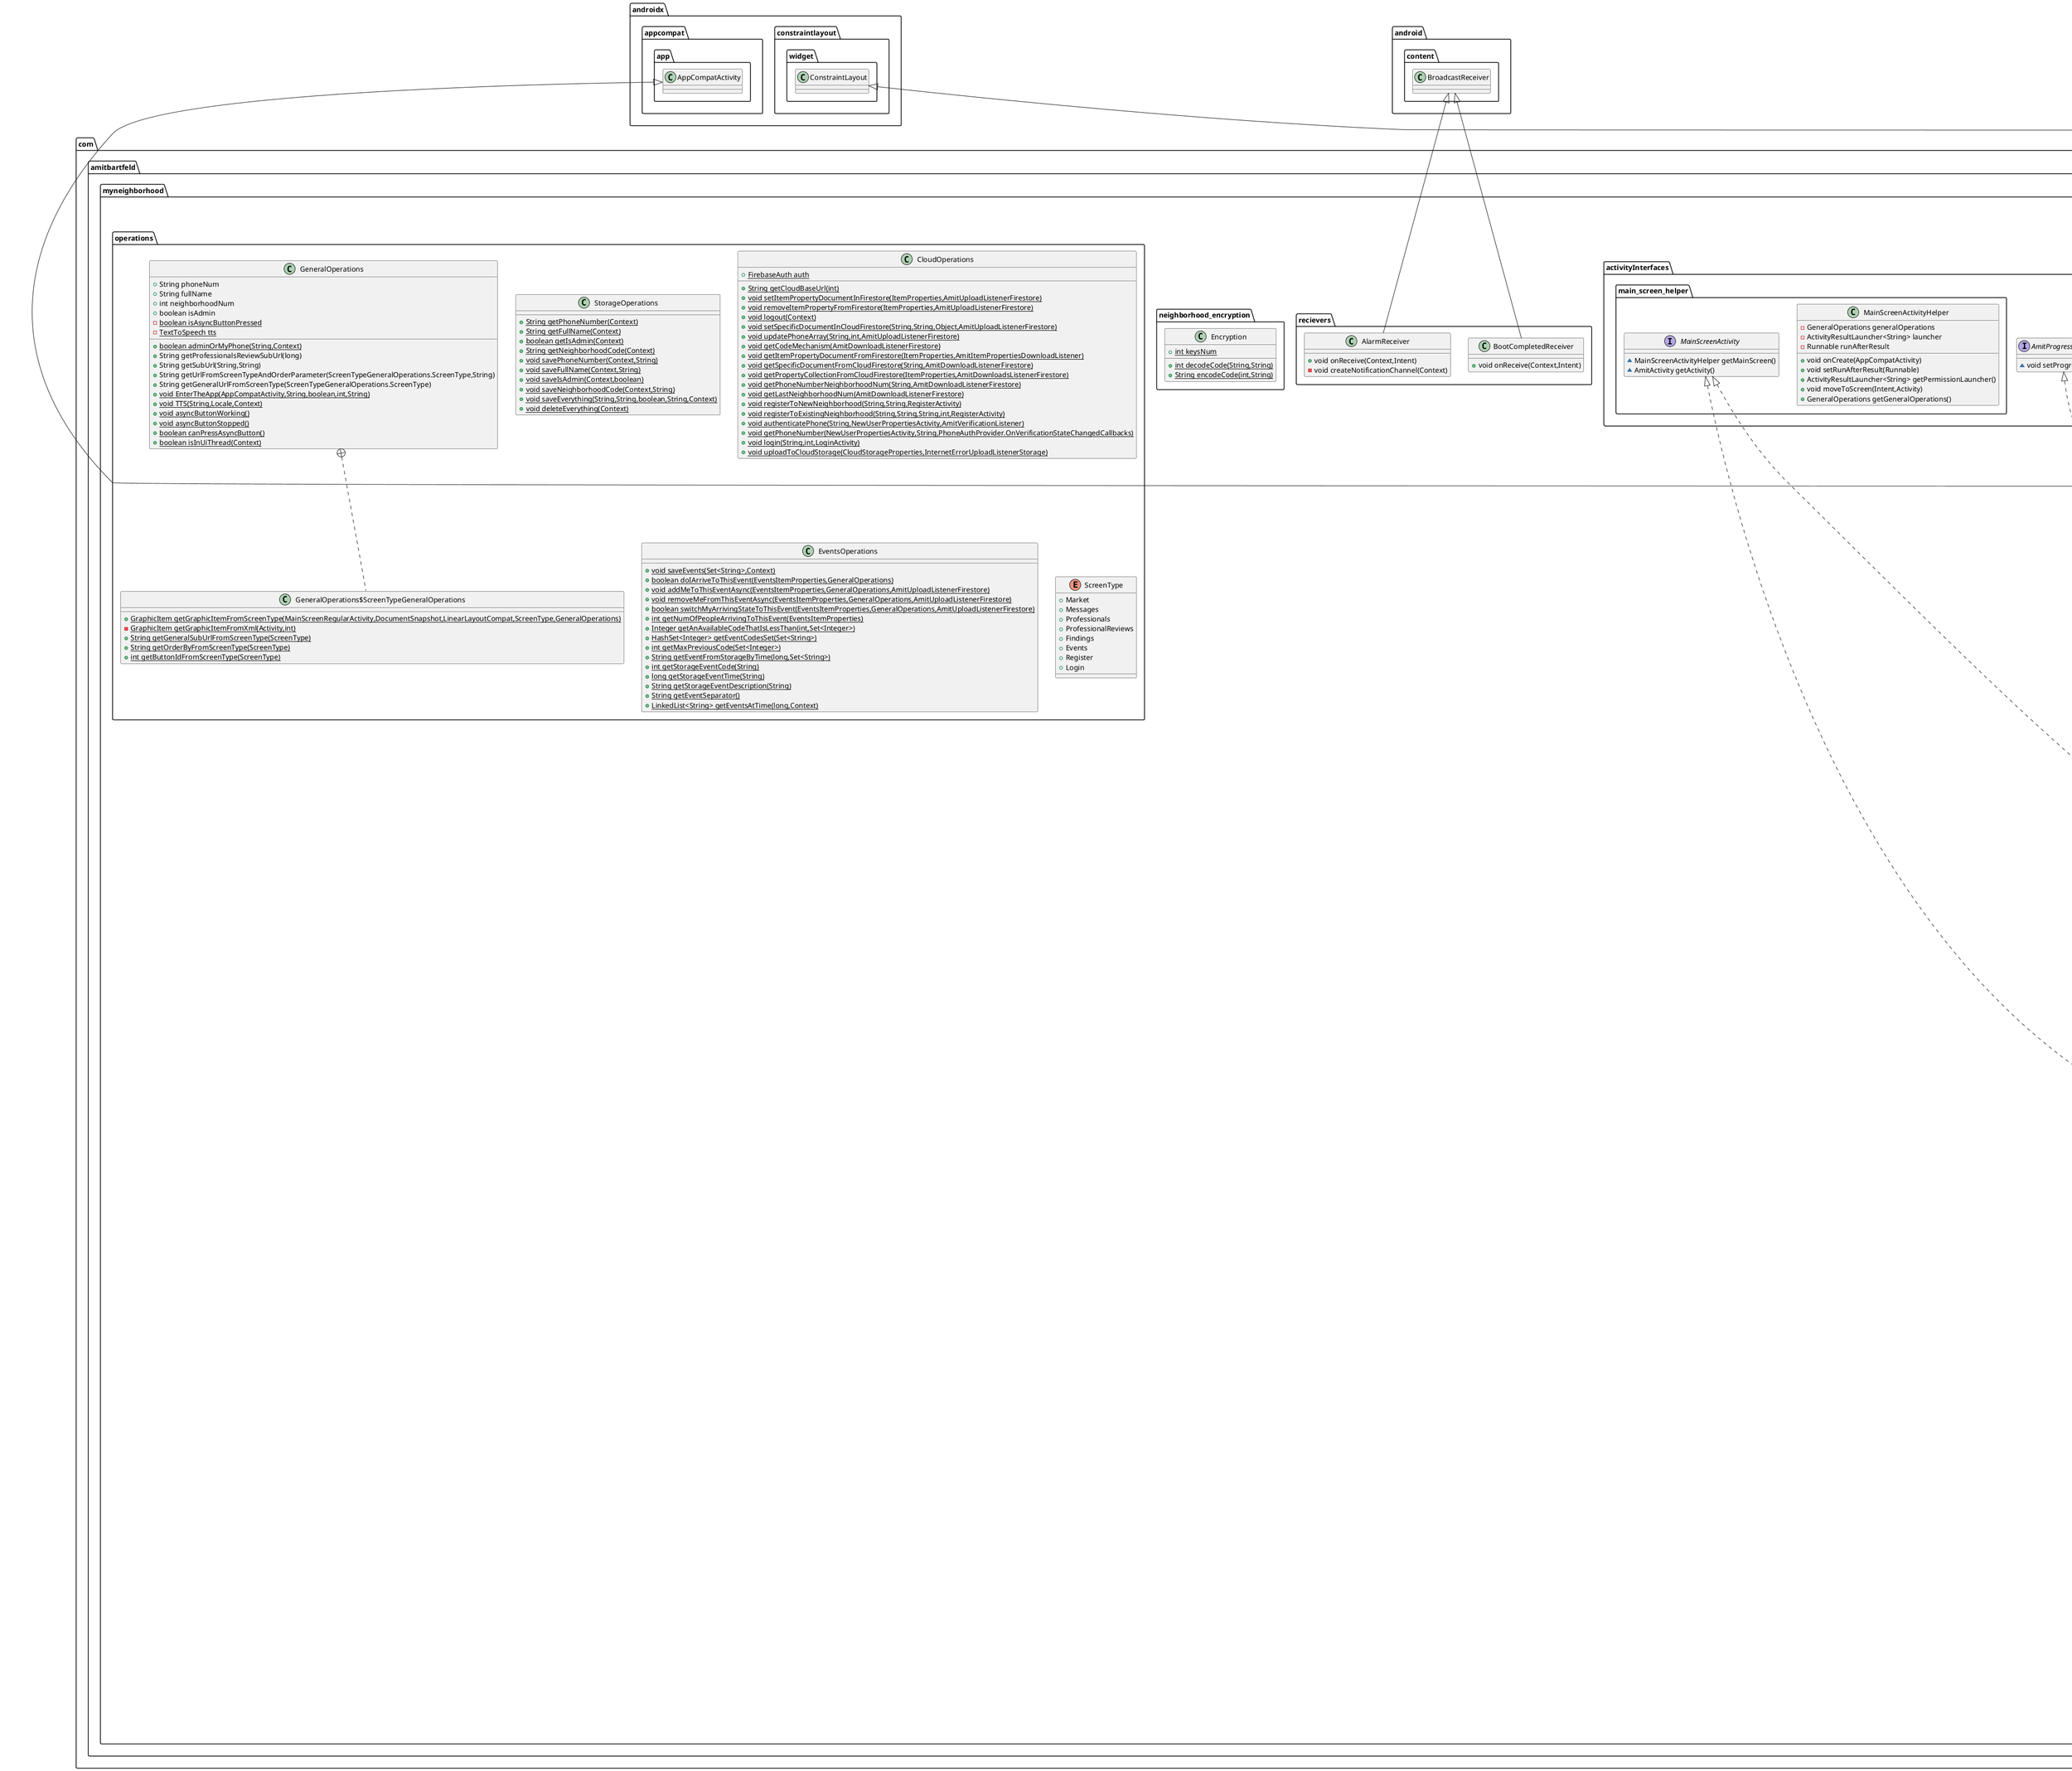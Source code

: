 @startuml
class com.amitbartfeld.myneighborhood.graphic_items.ProfessionalsGraphicItem {
+ void changeSpecificGraphicFields(ItemProperties)
}
class com.amitbartfeld.myneighborhood.activities.used_activities.MainActivity {
~ ActivityResultLauncher<String[]> permissionLauncher
# void onCreate(Bundle)
+ void enterTheApp()
+ boolean checkAuth()
+ void setAmitToastView()
# void onPause()
+ void setProgressBar()
}
class com.amitbartfeld.myneighborhood.constants.NextActivityConstants {
+ {static} String nextActivitiesIntentExtraNeighborhoodNum
+ {static} String nextActivitiesIntentExtraIsAdmin
+ {static} String nextActivitiesIntentExtraPhoneNum
+ {static} String nextActivitiesIntentExtraFullName
+ {static} String chosenProfessionalPhoneIntentExtra
+ {static} String chosenProfessionalNameIntentExtra
+ {static} String isReviewsIntentExtra
}
class com.amitbartfeld.myneighborhood.constants.CloudPropertiesNames {
+ {static} String fullName
+ {static} String phoneNumber
+ {static} String title
+ {static} String text
+ {static} String location
+ {static} String date
+ {static} String isFinding
+ {static} String isUsed
+ {static} String price
+ {static} String itemName
+ {static} String job
+ {static} String rate
+ {static} String ratings
+ {static} String codeString
+ {static} String imageBitmapUrl
+ {static} String isAdmin
+ {static} String phoneNumberList
+ {static} String neighborhoodNum
+ {static} String time
+ {static} String image
+ {static} String peopleComing
}
abstract class com.amitbartfeld.myneighborhood.listeners.CloudErrorListener {
~ ScreenTypeActivity activity
+ void onError(String)
}
class com.amitbartfeld.myneighborhood.properties.type.ItemProperties {
+ GeneralOperations.ScreenTypeGeneralOperations.ScreenType type
}
interface com.amitbartfeld.myneighborhood.listeners.AmitErrorListener {
~ void onError(String)
}
class com.amitbartfeld.myneighborhood.graphical_helpers.AutoDirectionTextView {
+ void setText(CharSequence,BufferType)
- void alignViewByTextDirectionality()
}
abstract class com.amitbartfeld.myneighborhood.listeners.ItemPropertiesInternetErrorDownloadListener {
}
abstract class com.amitbartfeld.myneighborhood.activities.abstract_activities.AmitActivity {
+ boolean isLoading
+ AppCompatTextView toast
- AmitToast amitToast
+ {static} long toastTimeLeft
+ {static} String lastToastText
+ ProgressBar progressBar
# void onCreate(Bundle)
+ void runInBackground(Runnable)
+ void showMessage(String)
+ void showMessageToast(String)
+ void showErrorMessageToast(String)
+ void showErrorMessage(String)
+ void showInternetError()
+ void startLoading()
+ void stopLoading()
# void onPause()
# void onResume()
}
class com.amitbartfeld.myneighborhood.activities.used_activities.only_main_screen.MessagesRegularActivity {
~ ImageButton send
~ EditText textBox
# void onCreate(Bundle)
# ItemProperties getGeneralItemProperty()
+ void setScreenType()
+ void sendMessage()
}
interface com.amitbartfeld.myneighborhood.listeners.AmitDownloadsListenerFirestore {
~ void onDownloadsFinished(List<DocumentSnapshot>)
}
class com.amitbartfeld.myneighborhood.activities.used_activities.both.EventsPropertiesActivity {
~ Calendar eventDate
# void onCreate(Bundle)
+ void setScreenType()
+ boolean checkInputSpecifically()
+ void upload()
# String[] initEditTextNames()
}
class com.amitbartfeld.myneighborhood.activityInterfaces.main_screen_helper.MainScreenActivityHelper {
- GeneralOperations generalOperations
- ActivityResultLauncher<String> launcher
- Runnable runAfterResult
+ void onCreate(AppCompatActivity)
+ void setRunAfterResult(Runnable)
+ ActivityResultLauncher<String> getPermissionLauncher()
+ void moveToScreen(Intent,Activity)
+ GeneralOperations getGeneralOperations()
}
abstract class com.amitbartfeld.myneighborhood.activities.abstract_activities.amit_activities.screen_type_activities.properties_only_activities.NewUserPropertiesActivity {
# void onCreate(Bundle)
+ void onSignInSucceeded(UserItemProperties,String)
+ {abstract}void enterTheUser(UserItemProperties,String)
}
interface com.amitbartfeld.myneighborhood.listeners.AmitUploadListenerStorage {
~ void onUploadFinished(String)
}
class com.amitbartfeld.myneighborhood.graphical_helpers.AmitToast {
~ AppCompatTextView toast
~ AmitActivity activity
~ boolean canShowToast
~ long timeOfToast
~ Handler handler
+ void showToast(String)
+ void showToastAgain()
+ void continueToast()
+ void activityDying()
}
class com.amitbartfeld.myneighborhood.graphical_helpers.GeneralGraphicOperations {
+ {static} int getScreenWidth(Activity)
+ {static} int getScreenHeight(Activity)
+ {static} int getActionBarHeight(Context)
+ {static} void setMargins(View,ViewParent)
+ {static} String getTextFromPaintForWidth(int,Paint,String)
+ {static} String getSubstringFromPaintForWidth(int,Paint,String)
+ {static} int getRowHeightFromPaint(String,Paint)
+ {static} int getRowHeightFromPaintBelowBaseline(String,Paint)
+ {static} int getMaxHeightFromPaint(Paint)
+ {static} int getTextHeightFromPaint(String,Paint)
+ {static} int getTextWidthFromPaint(String,Paint)
+ {static} boolean isRTLRow(String)
+ {static} String[] getTextRowArray(String)
+ {static} void loadUrlToImageView(AppCompatImageView,String)
}
abstract class com.amitbartfeld.myneighborhood.activities.abstract_activities.amit_activities.screen_type_activities.MainScreenPropertiesActivity {
+ MainScreenActivityHelper mainScreen
# void onCreate(Bundle)
+ AmitActivity getActivity()
+ MainScreenActivityHelper getMainScreen()
# void backToApp(String)
}
class com.amitbartfeld.myneighborhood.graphic_items.EventsGraphicItem {
+ void changeSpecificGraphicFields(ItemProperties)
- void initEventRegistration(long,String)
- void unregisterFromEvent(long,Set<String>)
- void registerToEvent(long,String,Set<String>)
- void setBackgroundByArrivalState(boolean,AppCompatButton)
}
class com.amitbartfeld.myneighborhood.activities.used_activities.only_main_screen.MarketRegularActivity {
# void onCreate(Bundle)
# ItemProperties getGeneralItemProperty()
+ void setScreenType()
# void openPropertiesScreen()
}
interface com.amitbartfeld.myneighborhood.listeners.AmitVerificationListener {
~ void onVerificationSucceeded()
}
class com.amitbartfeld.myneighborhood.properties.UserItemProperties {
+ GeneralOperations generalOperations
}
class com.amitbartfeld.myneighborhood.graphic_items.FindingsGraphicItem {
+ void changeSpecificGraphicFields(ItemProperties)
}
class com.amitbartfeld.myneighborhood.properties.ProfessionalReviewsItemProperties {
}
class com.amitbartfeld.myneighborhood.activities.used_activities.only_main_screen.EventsRegularActivity {
+ void setScreenType()
# void openPropertiesScreen()
# ItemProperties getGeneralItemProperty()
}
class com.amitbartfeld.myneighborhood.constants.MessagesTexts {
+ {static} String sendingCodeToPhoneAuthError
+ {static} String phoneNumberBelongsToAnotherUser
+ {static} String invalidNeighborhoodCode
+ {static} String registrationCompletedSuccessfullyNoCode
+ {static} String registrationCompletedSuccessfullyWithCode
+ {static} String okButtonDialog
+ {static} String loggingInCompletedSuccessfully
+ {static} String phoneNumberDoesNotExists
+ {static} String everyFieldMustBeFilled
+ {static} String writeTheCode
+ {static} String errorInEnteringCode
+ {static} String messageSent
+ {static} String messageSendingProblem
+ {static} String logoutSuccessfully
+ {static} String wrongCode
+ {static} String imageError
+ {static} String haveToChooseImage
+ {static} String ratingError
+ {static} String priceTooBig
+ {static} String eventUploaded
+ {static} String findingUploaded
+ {static} String marketUploaded
+ {static} String professionalUploaded
+ {static} String professionalAlreadyExists
}
interface com.amitbartfeld.myneighborhood.activityInterfaces.AmitToastActivity {
~ void setAmitToastView()
}
class com.amitbartfeld.myneighborhood.activities.used_activities.only_properties.RegisterActivity {
# void onCreate(Bundle)
+ void setScreenType()
+ boolean checkInputSpecifically()
+ void upload()
# String[] initEditTextNames()
# void checkNeighborhoodAndRegisterExisting(String,String,String)
+ void enterTheUser(UserItemProperties,String)
}
abstract class com.amitbartfeld.myneighborhood.listeners.InternetErrorUploadListenerFirestore {
}
class com.amitbartfeld.myneighborhood.properties.type.CloudStorageProperties {
}
class com.amitbartfeld.myneighborhood.activities.used_activities.only_main_screen.ProfessionalsRegularActivity {
~ float averageReview
# void onCreate(Bundle)
+ void addDownloadedViewsToActivityAsGraphicItems(List<DocumentSnapshot>)
+ void setScreenType()
# void openPropertiesScreen()
# ItemProperties getGeneralItemProperty()
}
abstract class com.amitbartfeld.myneighborhood.activities.abstract_activities.amit_activities.screen_type_activities.MainScreenRegularActivity {
+ LinearLayoutCompat lili
+ AppCompatImageButton plusButton
+ {static} int imageButtonNum
~ ImageButton[] imageButtons
+ ScrollView scrollView
+ MainScreenActivityHelper mainScreen
- boolean isFirst
# void onCreate(Bundle)
+ void setProgressBar()
+ void setAmitToastView()
+ void onClick(View)
# void hidePlusButton()
# void showPlusButton()
+ GraphicItem[] getGraphicItemsFromDocuments(List<DocumentSnapshot>)
+ void addDownloadedViewsToActivityAsGraphicItems(List<DocumentSnapshot>)
# void onPause()
# {abstract}ItemProperties getGeneralItemProperty()
- void downloadViews()
+ void onBackPressed()
+ AmitActivity getActivity()
+ MainScreenActivityHelper getMainScreen()
# void onStart()
}
class com.amitbartfeld.myneighborhood.recievers.BootCompletedReceiver {
+ void onReceive(Context,Intent)
}
abstract class com.amitbartfeld.myneighborhood.listeners.InternetErrorUploadListenerStorage {
~ ScreenTypeActivity activity
+ void onError(String)
}
interface com.amitbartfeld.myneighborhood.listeners.AmitItemPropertiesDownloadListener {
~ void onDownloadFinished(ItemProperties)
}
class com.amitbartfeld.myneighborhood.recievers.AlarmReceiver {
+ void onReceive(Context,Intent)
- void createNotificationChannel(Context)
}
abstract class com.amitbartfeld.myneighborhood.activities.abstract_activities.amit_activities.screen_type_activities.PropertiesActivity {
+ {static} int editTextNum
- EditText[] editTexts
- String[] editTextNames
# void onCreate(Bundle)
- void initEditTexts()
+ void setProgressBar()
# void putTextInEditTexts(String[])
# boolean isEverythingFilled()
# {abstract}boolean checkInputSpecifically()
# {abstract}void upload()
+ void onError(String)
+ void onDownloadsFinished(List<DocumentSnapshot>)
+ void onUploadFinished(CloudProperties)
+ void setAmitToastView()
# void onPause()
- void nextButtonClicked()
# {abstract}String[] initEditTextNames()
# void removeEditTextAtIndex(int)
# void showEditTextAtIndex(int)
}
class com.amitbartfeld.myneighborhood.graphic_items.MarketGraphicItem {
+ void changeSpecificGraphicFields(ItemProperties)
- void initPrice(int)
- void initSMSButton(String,String,int)
- void sendSMS(String,String,int)
}
class com.amitbartfeld.myneighborhood.neighborhood_encryption.Encryption {
+ {static} int keysNum
+ {static} int decodeCode(String,String)
+ {static} String encodeCode(int,String)
}
class com.amitbartfeld.myneighborhood.activities.used_activities.both.ProfessionalReviewsPropertiesActivity {
~ EditText rating
~ String professionalPhone
# void onCreate(Bundle)
- void showRating()
+ void setScreenType()
+ boolean checkInputSpecifically()
+ void upload()
# String[] initEditTextNames()
+ AmitActivity getActivity()
}
interface com.amitbartfeld.myneighborhood.listeners.AmitUploadListenerFirestore {
~ void onUploadFinished(CloudProperties)
}
class com.amitbartfeld.myneighborhood.properties.MarketItemProperties {
}
class com.amitbartfeld.myneighborhood.graphic_items.ProfessionalReviewsGraphicItem {
+ void changeSpecificGraphicFields(ItemProperties)
- void setRating(long)
}
class com.amitbartfeld.myneighborhood.properties.CodeProperties {
}
class com.amitbartfeld.myneighborhood.properties.ProfessionalsItemProperties {
}
class com.amitbartfeld.myneighborhood.properties.EventsItemProperties {
}
class com.amitbartfeld.myneighborhood.properties.FindingsItemProperties {
}
abstract class com.amitbartfeld.myneighborhood.listeners.InternetErrorVerificationListener {
}
class com.amitbartfeld.myneighborhood.operations.StorageOperations {
+ {static} String getPhoneNumber(Context)
+ {static} String getFullName(Context)
+ {static} boolean getIsAdmin(Context)
+ {static} String getNeighborhoodCode(Context)
+ {static} void savePhoneNumber(Context,String)
+ {static} void saveFullName(Context,String)
+ {static} void saveIsAdmin(Context,boolean)
+ {static} void saveNeighborhoodCode(Context,String)
+ {static} void saveEverything(String,String,boolean,String,Context)
+ {static} void deleteEverything(Context)
}
class com.amitbartfeld.myneighborhood.properties.MessagesItemProperties {
}
class com.amitbartfeld.myneighborhood.constants.StorageConstants {
+ {static} String DATABASE_NAME
+ {static} String PHONE_NUMBER_DATABASE
+ {static} String FULL_NAME_DATABASE
+ {static} String IS_ADMIN_DATABASE
+ {static} String NEIGHBORHOOD_CODE_DATABASE
}
interface com.amitbartfeld.myneighborhood.activityInterfaces.AmitProgressBarActivity {
~ void setProgressBar()
}
abstract class com.amitbartfeld.myneighborhood.listeners.InternetErrorDownloadListenerFirestore {
}
class com.amitbartfeld.myneighborhood.activities.used_activities.only_main_screen.FindingsRegularActivity {
+ void setScreenType()
# void openPropertiesScreen()
# ItemProperties getGeneralItemProperty()
}
class com.amitbartfeld.myneighborhood.graphic_items.MessagesGraphicItem {
+ void changeSpecificGraphicFields(ItemProperties)
}
class com.amitbartfeld.myneighborhood.operations.CloudOperations {
+ {static} FirebaseAuth auth
+ {static} String getCloudBaseUrl(int)
+ {static} void setItemPropertyDocumentInFirestore(ItemProperties,AmitUploadListenerFirestore)
+ {static} void removeItemPropertyFromFirestore(ItemProperties,AmitUploadListenerFirestore)
+ {static} void logout(Context)
+ {static} void setSpecificDocumentInCloudFirestore(String,String,Object,AmitUploadListenerFirestore)
+ {static} void updatePhoneArray(String,int,AmitUploadListenerFirestore)
+ {static} void getCodeMechanism(AmitDownloadListenerFirestore)
+ {static} void getItemPropertyDocumentFromFirestore(ItemProperties,AmitItemPropertiesDownloadListener)
+ {static} void getSpecificDocumentFromCloudFirestore(String,AmitDownloadListenerFirestore)
+ {static} void getPropertyCollectionFromCloudFirestore(ItemProperties,AmitDownloadsListenerFirestore)
+ {static} void getPhoneNumberNeighborhoodNum(String,AmitDownloadListenerFirestore)
+ {static} void getLastNeighborhoodNum(AmitDownloadListenerFirestore)
+ {static} void registerToNewNeighborhood(String,String,RegisterActivity)
+ {static} void registerToExistingNeighborhood(String,String,String,int,RegisterActivity)
+ {static} void authenticatePhone(String,NewUserPropertiesActivity,AmitVerificationListener)
+ {static} void getPhoneNumber(NewUserPropertiesActivity,String,PhoneAuthProvider.OnVerificationStateChangedCallbacks)
+ {static} void login(String,int,LoginActivity)
+ {static} void uploadToCloudStorage(CloudStorageProperties,InternetErrorUploadListenerStorage)
}
abstract class com.amitbartfeld.myneighborhood.graphic_items.GraphicItem {
~ MainScreenActivity mainActivityWrapper
- ItemProperties properties
- GeneralOperations operations
+ void init(MainScreenActivity,ItemProperties,LinearLayoutCompat,GeneralOperations)
- void initGenerally(MainScreenActivity,LinearLayoutCompat)
- void dealWithGraphics()
+ {abstract}void changeSpecificGraphicFields(ItemProperties)
# void initTextByName(String,Map<String,Object>)
# void initTime(Map<String,Object>)
# void initImageUrl(Map<String,Object>)
# void initBoolean(String,String,String,Map<String,Object>)
# void initButton(String,Runnable)
}
abstract class com.amitbartfeld.myneighborhood.activities.abstract_activities.amit_activities.screen_type_activities.both.ChooseImagePropertiesActivity {
# Bitmap image
# ActivityResultLauncher<String> activityResultLauncher
# void onCreate(Bundle)
# void chooseImage()
# void showImageChosen()
# {abstract}void uploadToFirestore(String)
+ void upload()
- void rotateImageByOrientationToFixDefaultRotation(Bitmap,int)
+ {static} Bitmap rotateImage(Bitmap,float)
}
abstract class com.amitbartfeld.myneighborhood.activities.abstract_activities.amit_activities.ScreenTypeActivity {
# GeneralOperations.ScreenTypeGeneralOperations.ScreenType screenType
# void onCreate(Bundle)
+ void onError(String)
+ void onDownloadsFinished(List<DocumentSnapshot>)
+ void onUploadFinished(CloudProperties)
# void onPause()
+ {abstract}void setScreenType()
}
class com.amitbartfeld.myneighborhood.operations.EventsOperations {
+ {static} void saveEvents(Set<String>,Context)
+ {static} boolean doIArriveToThisEvent(EventsItemProperties,GeneralOperations)
+ {static} void addMeToThisEventAsync(EventsItemProperties,GeneralOperations,AmitUploadListenerFirestore)
+ {static} void removeMeFromThisEventAsync(EventsItemProperties,GeneralOperations,AmitUploadListenerFirestore)
+ {static} boolean switchMyArrivingStateToThisEvent(EventsItemProperties,GeneralOperations,AmitUploadListenerFirestore)
+ {static} int getNumOfPeopleArrivingToThisEvent(EventsItemProperties)
+ {static} Integer getAnAvailableCodeThatIsLessThan(int,Set<Integer>)
+ {static} HashSet<Integer> getEventCodesSet(Set<String>)
+ {static} int getMaxPreviousCode(Set<Integer>)
+ {static} String getEventFromStorageByTime(long,Set<String>)
+ {static} int getStorageEventCode(String)
+ {static} long getStorageEventTime(String)
+ {static} String getStorageEventDescription(String)
+ {static} String getEventSeparator()
+ {static} LinkedList<String> getEventsAtTime(long,Context)
}
interface com.amitbartfeld.myneighborhood.listeners.AmitDownloadListenerFirestore {
~ void onDownloadFinished(DocumentSnapshot)
}
class com.amitbartfeld.myneighborhood.constants.EditTextHints {
+ {static} String phoneNumber
+ {static} String fullName
+ {static} String neighborhoodCode
+ {static} String itemName
+ {static} String location
+ {static} String findingDate
+ {static} String professionalName
+ {static} String professionalJob
+ {static} String professionalRate
+ {static} String professionalPhoneNum
+ {static} String price
+ {static} String text
+ {static} String title
+ {static} String date
+ {static} String eventLocation
}
class com.amitbartfeld.myneighborhood.activities.used_activities.both.FindingsPropertiesActivity {
- CheckBox isFinding
# void onCreate(Bundle)
# void uploadToFirestore(String)
+ void setScreenType()
+ boolean checkInputSpecifically()
# String[] initEditTextNames()
+ AmitActivity getActivity()
}
class com.amitbartfeld.myneighborhood.properties.type.OrderedByTimeProperties {
+ long creationTime
}
interface com.amitbartfeld.myneighborhood.activityInterfaces.main_screen_helper.MainScreenActivity {
~ MainScreenActivityHelper getMainScreen()
~ AmitActivity getActivity()
}
class com.amitbartfeld.myneighborhood.activities.used_activities.only_properties.LoginActivity {
# void onCreate(Bundle)
+ void enterTheUser(UserItemProperties,String)
+ void setScreenType()
+ boolean checkInputSpecifically()
+ void upload()
# String[] initEditTextNames()
}
class com.amitbartfeld.myneighborhood.constants.CloudNames {
+ {static} String neighborhoodCollection
+ {static} String residentsDocument
+ {static} String professionalsDocument
+ {static} String messagesDocument
+ {static} String marketDocument
+ {static} String findingsDocument
+ {static} String eventsDocument
+ {static} String codeMechanismCollection
+ {static} String codeMechanismDocument
+ {static} String reviewsCollectionName
}
class com.amitbartfeld.myneighborhood.properties.type.CloudProperties {
+ Map<String,Object> properties
+ String cloudUrl
# void addProperty(String,Object)
}
abstract class com.amitbartfeld.myneighborhood.listeners.InternetErrorDownloadsListenerFirestore {
}
class com.amitbartfeld.myneighborhood.constants.GraphicalConstants {
+ {static} int viewMargins
+ {static} int linePadding
+ {static} int toastYMargin
}
abstract class com.amitbartfeld.myneighborhood.activities.abstract_activities.amit_activities.screen_type_activities.main_screen_only_activities.ListRegularActivity {
# void onCreate(Bundle)
# {abstract}void openPropertiesScreen()
}
class com.amitbartfeld.myneighborhood.activities.used_activities.both.MarketPropertiesActivity {
~ EditText price
~ CheckBox isUsed
# void onCreate(Bundle)
# void uploadToFirestore(String)
+ void setScreenType()
+ boolean checkInputSpecifically()
# String[] initEditTextNames()
+ AmitActivity getActivity()
}
class com.amitbartfeld.myneighborhood.operations.GeneralOperations {
+ String phoneNum
+ String fullName
+ int neighborhoodNum
+ boolean isAdmin
- {static} boolean isAsyncButtonPressed
- {static} TextToSpeech tts
+ {static} boolean adminOrMyPhone(String,Context)
+ String getProfessionalsReviewSubUrl(long)
+ String getSubUrl(String,String)
+ String getUrlFromScreenTypeAndOrderParameter(ScreenTypeGeneralOperations.ScreenType,String)
+ String getGeneralUrlFromScreenType(ScreenTypeGeneralOperations.ScreenType)
+ {static} void EnterTheApp(AppCompatActivity,String,boolean,int,String)
+ {static} void TTS(String,Locale,Context)
+ {static} void asyncButtonWorking()
+ {static} void asyncButtonStopped()
+ {static} boolean canPressAsyncButton()
+ {static} boolean isInUiThread(Context)
}
class com.amitbartfeld.myneighborhood.operations.GeneralOperations$ScreenTypeGeneralOperations {
+ {static} GraphicItem getGraphicItemFromScreenType(MainScreenRegularActivity,DocumentSnapshot,LinearLayoutCompat,ScreenType,GeneralOperations)
- {static} GraphicItem getGraphicItemFromXml(Activity,int)
+ {static} String getGeneralSubUrlFromScreenType(ScreenType)
+ {static} String getOrderByFromScreenType(ScreenType)
+ {static} int getButtonIdFromScreenType(ScreenType)
}
enum com.amitbartfeld.myneighborhood.operations.ScreenType {
+  Market
+  Messages
+  Professionals
+  ProfessionalReviews
+  Findings
+  Events
+  Register
+  Login
}
class com.amitbartfeld.myneighborhood.activities.used_activities.both.ProfessionalsPropertiesActivity {
~ EditText phone
# void onCreate(Bundle)
+ void setScreenType()
+ boolean checkInputSpecifically()
+ void upload()
# String[] initEditTextNames()
+ AmitActivity getActivity()
}


com.amitbartfeld.myneighborhood.graphic_items.GraphicItem <|-- com.amitbartfeld.myneighborhood.graphic_items.ProfessionalsGraphicItem
com.amitbartfeld.myneighborhood.activities.abstract_activities.AmitActivity <|-- com.amitbartfeld.myneighborhood.activities.used_activities.MainActivity
com.amitbartfeld.myneighborhood.listeners.AmitErrorListener <|.. com.amitbartfeld.myneighborhood.listeners.CloudErrorListener
com.amitbartfeld.myneighborhood.properties.type.CloudProperties <|-- com.amitbartfeld.myneighborhood.properties.type.ItemProperties
com.amitbartfeld.myneighborhood.graphical_helpers.AppCompatTextView <|-- com.amitbartfeld.myneighborhood.graphical_helpers.AutoDirectionTextView
com.amitbartfeld.myneighborhood.listeners.AmitItemPropertiesDownloadListener <|.. com.amitbartfeld.myneighborhood.listeners.ItemPropertiesInternetErrorDownloadListener
com.amitbartfeld.myneighborhood.listeners.CloudErrorListener <|-- com.amitbartfeld.myneighborhood.listeners.ItemPropertiesInternetErrorDownloadListener
com.amitbartfeld.myneighborhood.activityInterfaces.AmitProgressBarActivity <|.. com.amitbartfeld.myneighborhood.activities.abstract_activities.AmitActivity
com.amitbartfeld.myneighborhood.activityInterfaces.AmitToastActivity <|.. com.amitbartfeld.myneighborhood.activities.abstract_activities.AmitActivity
androidx.appcompat.app.AppCompatActivity <|-- com.amitbartfeld.myneighborhood.activities.abstract_activities.AmitActivity
com.amitbartfeld.myneighborhood.activities.abstract_activities.amit_activities.screen_type_activities.MainScreenRegularActivity <|-- com.amitbartfeld.myneighborhood.activities.used_activities.only_main_screen.MessagesRegularActivity
com.amitbartfeld.myneighborhood.listeners.AmitErrorListener <|-- com.amitbartfeld.myneighborhood.listeners.AmitDownloadsListenerFirestore
com.amitbartfeld.myneighborhood.activities.abstract_activities.amit_activities.screen_type_activities.MainScreenPropertiesActivity <|-- com.amitbartfeld.myneighborhood.activities.used_activities.both.EventsPropertiesActivity
com.amitbartfeld.myneighborhood.activities.abstract_activities.amit_activities.screen_type_activities.PropertiesActivity <|-- com.amitbartfeld.myneighborhood.activities.abstract_activities.amit_activities.screen_type_activities.properties_only_activities.NewUserPropertiesActivity
com.amitbartfeld.myneighborhood.listeners.AmitErrorListener <|-- com.amitbartfeld.myneighborhood.listeners.AmitUploadListenerStorage
com.amitbartfeld.myneighborhood.activityInterfaces.main_screen_helper.MainScreenActivity <|.. com.amitbartfeld.myneighborhood.activities.abstract_activities.amit_activities.screen_type_activities.MainScreenPropertiesActivity
com.amitbartfeld.myneighborhood.activities.abstract_activities.amit_activities.screen_type_activities.PropertiesActivity <|-- com.amitbartfeld.myneighborhood.activities.abstract_activities.amit_activities.screen_type_activities.MainScreenPropertiesActivity
com.amitbartfeld.myneighborhood.graphic_items.GraphicItem <|-- com.amitbartfeld.myneighborhood.graphic_items.EventsGraphicItem
com.amitbartfeld.myneighborhood.activities.abstract_activities.amit_activities.screen_type_activities.main_screen_only_activities.ListRegularActivity <|-- com.amitbartfeld.myneighborhood.activities.used_activities.only_main_screen.MarketRegularActivity
com.amitbartfeld.myneighborhood.listeners.AmitErrorListener <|-- com.amitbartfeld.myneighborhood.listeners.AmitVerificationListener
com.amitbartfeld.myneighborhood.properties.type.ItemProperties <|-- com.amitbartfeld.myneighborhood.properties.UserItemProperties
com.amitbartfeld.myneighborhood.graphic_items.GraphicItem <|-- com.amitbartfeld.myneighborhood.graphic_items.FindingsGraphicItem
com.amitbartfeld.myneighborhood.properties.type.OrderedByTimeProperties <|-- com.amitbartfeld.myneighborhood.properties.ProfessionalReviewsItemProperties
com.amitbartfeld.myneighborhood.activities.abstract_activities.amit_activities.screen_type_activities.main_screen_only_activities.ListRegularActivity <|-- com.amitbartfeld.myneighborhood.activities.used_activities.only_main_screen.EventsRegularActivity
com.amitbartfeld.myneighborhood.activities.abstract_activities.amit_activities.screen_type_activities.properties_only_activities.NewUserPropertiesActivity <|-- com.amitbartfeld.myneighborhood.activities.used_activities.only_properties.RegisterActivity
com.amitbartfeld.myneighborhood.listeners.AmitUploadListenerFirestore <|.. com.amitbartfeld.myneighborhood.listeners.InternetErrorUploadListenerFirestore
com.amitbartfeld.myneighborhood.listeners.CloudErrorListener <|-- com.amitbartfeld.myneighborhood.listeners.InternetErrorUploadListenerFirestore
com.amitbartfeld.myneighborhood.properties.type.CloudProperties <|-- com.amitbartfeld.myneighborhood.properties.type.CloudStorageProperties
com.amitbartfeld.myneighborhood.activities.abstract_activities.amit_activities.screen_type_activities.main_screen_only_activities.ListRegularActivity <|-- com.amitbartfeld.myneighborhood.activities.used_activities.only_main_screen.ProfessionalsRegularActivity
com.amitbartfeld.myneighborhood.activities.abstract_activities.amit_activities.screen_type_activities.OnClickListener <|.. com.amitbartfeld.myneighborhood.activities.abstract_activities.amit_activities.screen_type_activities.MainScreenRegularActivity
com.amitbartfeld.myneighborhood.activityInterfaces.main_screen_helper.MainScreenActivity <|.. com.amitbartfeld.myneighborhood.activities.abstract_activities.amit_activities.screen_type_activities.MainScreenRegularActivity
com.amitbartfeld.myneighborhood.activities.abstract_activities.amit_activities.ScreenTypeActivity <|-- com.amitbartfeld.myneighborhood.activities.abstract_activities.amit_activities.screen_type_activities.MainScreenRegularActivity
android.content.BroadcastReceiver <|-- com.amitbartfeld.myneighborhood.recievers.BootCompletedReceiver
com.amitbartfeld.myneighborhood.listeners.AmitUploadListenerStorage <|.. com.amitbartfeld.myneighborhood.listeners.InternetErrorUploadListenerStorage
com.amitbartfeld.myneighborhood.listeners.AmitErrorListener <|-- com.amitbartfeld.myneighborhood.listeners.AmitItemPropertiesDownloadListener
android.content.BroadcastReceiver <|-- com.amitbartfeld.myneighborhood.recievers.AlarmReceiver
com.amitbartfeld.myneighborhood.listeners.AmitUploadListenerFirestore <|.. com.amitbartfeld.myneighborhood.activities.abstract_activities.amit_activities.screen_type_activities.PropertiesActivity
com.amitbartfeld.myneighborhood.listeners.AmitDownloadsListenerFirestore <|.. com.amitbartfeld.myneighborhood.activities.abstract_activities.amit_activities.screen_type_activities.PropertiesActivity
com.amitbartfeld.myneighborhood.activities.abstract_activities.amit_activities.ScreenTypeActivity <|-- com.amitbartfeld.myneighborhood.activities.abstract_activities.amit_activities.screen_type_activities.PropertiesActivity
com.amitbartfeld.myneighborhood.graphic_items.GraphicItem <|-- com.amitbartfeld.myneighborhood.graphic_items.MarketGraphicItem
com.amitbartfeld.myneighborhood.activities.abstract_activities.amit_activities.screen_type_activities.MainScreenPropertiesActivity <|-- com.amitbartfeld.myneighborhood.activities.used_activities.both.ProfessionalReviewsPropertiesActivity
com.amitbartfeld.myneighborhood.listeners.AmitErrorListener <|-- com.amitbartfeld.myneighborhood.listeners.AmitUploadListenerFirestore
com.amitbartfeld.myneighborhood.properties.type.OrderedByTimeProperties <|-- com.amitbartfeld.myneighborhood.properties.MarketItemProperties
com.amitbartfeld.myneighborhood.graphic_items.GraphicItem <|-- com.amitbartfeld.myneighborhood.graphic_items.ProfessionalReviewsGraphicItem
com.amitbartfeld.myneighborhood.properties.type.CloudProperties <|-- com.amitbartfeld.myneighborhood.properties.CodeProperties
com.amitbartfeld.myneighborhood.properties.type.ItemProperties <|-- com.amitbartfeld.myneighborhood.properties.ProfessionalsItemProperties
com.amitbartfeld.myneighborhood.properties.type.OrderedByTimeProperties <|-- com.amitbartfeld.myneighborhood.properties.EventsItemProperties
com.amitbartfeld.myneighborhood.properties.type.OrderedByTimeProperties <|-- com.amitbartfeld.myneighborhood.properties.FindingsItemProperties
com.amitbartfeld.myneighborhood.listeners.AmitVerificationListener <|.. com.amitbartfeld.myneighborhood.listeners.InternetErrorVerificationListener
com.amitbartfeld.myneighborhood.listeners.CloudErrorListener <|-- com.amitbartfeld.myneighborhood.listeners.InternetErrorVerificationListener
com.amitbartfeld.myneighborhood.properties.type.OrderedByTimeProperties <|-- com.amitbartfeld.myneighborhood.properties.MessagesItemProperties
com.amitbartfeld.myneighborhood.listeners.AmitDownloadListenerFirestore <|.. com.amitbartfeld.myneighborhood.listeners.InternetErrorDownloadListenerFirestore
com.amitbartfeld.myneighborhood.listeners.CloudErrorListener <|-- com.amitbartfeld.myneighborhood.listeners.InternetErrorDownloadListenerFirestore
com.amitbartfeld.myneighborhood.activities.abstract_activities.amit_activities.screen_type_activities.main_screen_only_activities.ListRegularActivity <|-- com.amitbartfeld.myneighborhood.activities.used_activities.only_main_screen.FindingsRegularActivity
com.amitbartfeld.myneighborhood.graphic_items.GraphicItem <|-- com.amitbartfeld.myneighborhood.graphic_items.MessagesGraphicItem
androidx.constraintlayout.widget.ConstraintLayout <|-- com.amitbartfeld.myneighborhood.graphic_items.GraphicItem
com.amitbartfeld.myneighborhood.activities.abstract_activities.amit_activities.screen_type_activities.MainScreenPropertiesActivity <|-- com.amitbartfeld.myneighborhood.activities.abstract_activities.amit_activities.screen_type_activities.both.ChooseImagePropertiesActivity
com.amitbartfeld.myneighborhood.listeners.AmitErrorListener <|.. com.amitbartfeld.myneighborhood.activities.abstract_activities.amit_activities.ScreenTypeActivity
com.amitbartfeld.myneighborhood.listeners.AmitDownloadsListenerFirestore <|.. com.amitbartfeld.myneighborhood.activities.abstract_activities.amit_activities.ScreenTypeActivity
com.amitbartfeld.myneighborhood.listeners.AmitUploadListenerFirestore <|.. com.amitbartfeld.myneighborhood.activities.abstract_activities.amit_activities.ScreenTypeActivity
com.amitbartfeld.myneighborhood.activities.abstract_activities.AmitActivity <|-- com.amitbartfeld.myneighborhood.activities.abstract_activities.amit_activities.ScreenTypeActivity
com.amitbartfeld.myneighborhood.listeners.AmitErrorListener <|-- com.amitbartfeld.myneighborhood.listeners.AmitDownloadListenerFirestore
com.amitbartfeld.myneighborhood.activities.abstract_activities.amit_activities.screen_type_activities.both.ChooseImagePropertiesActivity <|-- com.amitbartfeld.myneighborhood.activities.used_activities.both.FindingsPropertiesActivity
com.amitbartfeld.myneighborhood.properties.type.ItemProperties <|-- com.amitbartfeld.myneighborhood.properties.type.OrderedByTimeProperties
com.amitbartfeld.myneighborhood.activities.abstract_activities.amit_activities.screen_type_activities.properties_only_activities.NewUserPropertiesActivity <|-- com.amitbartfeld.myneighborhood.activities.used_activities.only_properties.LoginActivity
java.io.Serializable <|.. com.amitbartfeld.myneighborhood.properties.type.CloudProperties
com.amitbartfeld.myneighborhood.listeners.AmitDownloadsListenerFirestore <|.. com.amitbartfeld.myneighborhood.listeners.InternetErrorDownloadsListenerFirestore
com.amitbartfeld.myneighborhood.listeners.CloudErrorListener <|-- com.amitbartfeld.myneighborhood.listeners.InternetErrorDownloadsListenerFirestore
com.amitbartfeld.myneighborhood.activities.abstract_activities.amit_activities.screen_type_activities.MainScreenRegularActivity <|-- com.amitbartfeld.myneighborhood.activities.abstract_activities.amit_activities.screen_type_activities.main_screen_only_activities.ListRegularActivity
com.amitbartfeld.myneighborhood.activities.abstract_activities.amit_activities.screen_type_activities.both.ChooseImagePropertiesActivity <|-- com.amitbartfeld.myneighborhood.activities.used_activities.both.MarketPropertiesActivity
com.amitbartfeld.myneighborhood.operations.GeneralOperations +.. com.amitbartfeld.myneighborhood.operations.GeneralOperations$ScreenTypeGeneralOperations
com.amitbartfeld.myneighborhood.activities.abstract_activities.amit_activities.screen_type_activities.MainScreenPropertiesActivity <|-- com.amitbartfeld.myneighborhood.activities.used_activities.both.ProfessionalsPropertiesActivity
@enduml